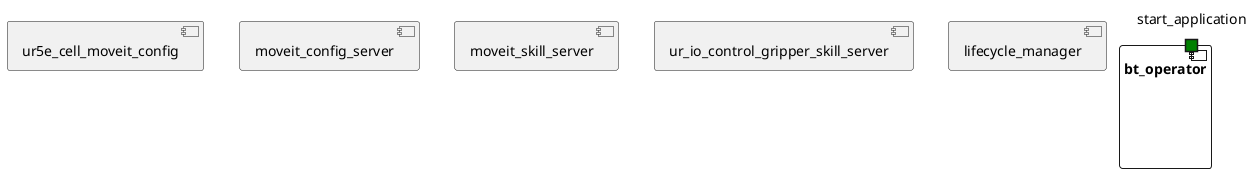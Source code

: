 @startuml

/'SUBSYSTEMS'/
component ur5e_cell_moveit_config {
 }

  component moveit_config_server {

/' PORTS DEFINED AS AVAILABLE IN THE ROSSYSTEM FILE '/

/' PORTS FROM THE ORIGINAL NODE '/
  }

  component bt_operator {

/' PORTS DEFINED AS AVAILABLE IN THE ROSSYSTEM FILE '/
    portin bt_operator.start_application as "start_application" #green

/' PORTS FROM THE ORIGINAL NODE '/
  }

  component moveit_skill_server {

/' PORTS DEFINED AS AVAILABLE IN THE ROSSYSTEM FILE '/

/' PORTS FROM THE ORIGINAL NODE '/
  }

  component ur_io_control_gripper_skill_server {

/' PORTS DEFINED AS AVAILABLE IN THE ROSSYSTEM FILE '/

/' PORTS FROM THE ORIGINAL NODE '/
  }

  component lifecycle_manager {

/' PORTS DEFINED AS AVAILABLE IN THE ROSSYSTEM FILE '/

/' PORTS FROM THE ORIGINAL NODE '/
  }


@enduml